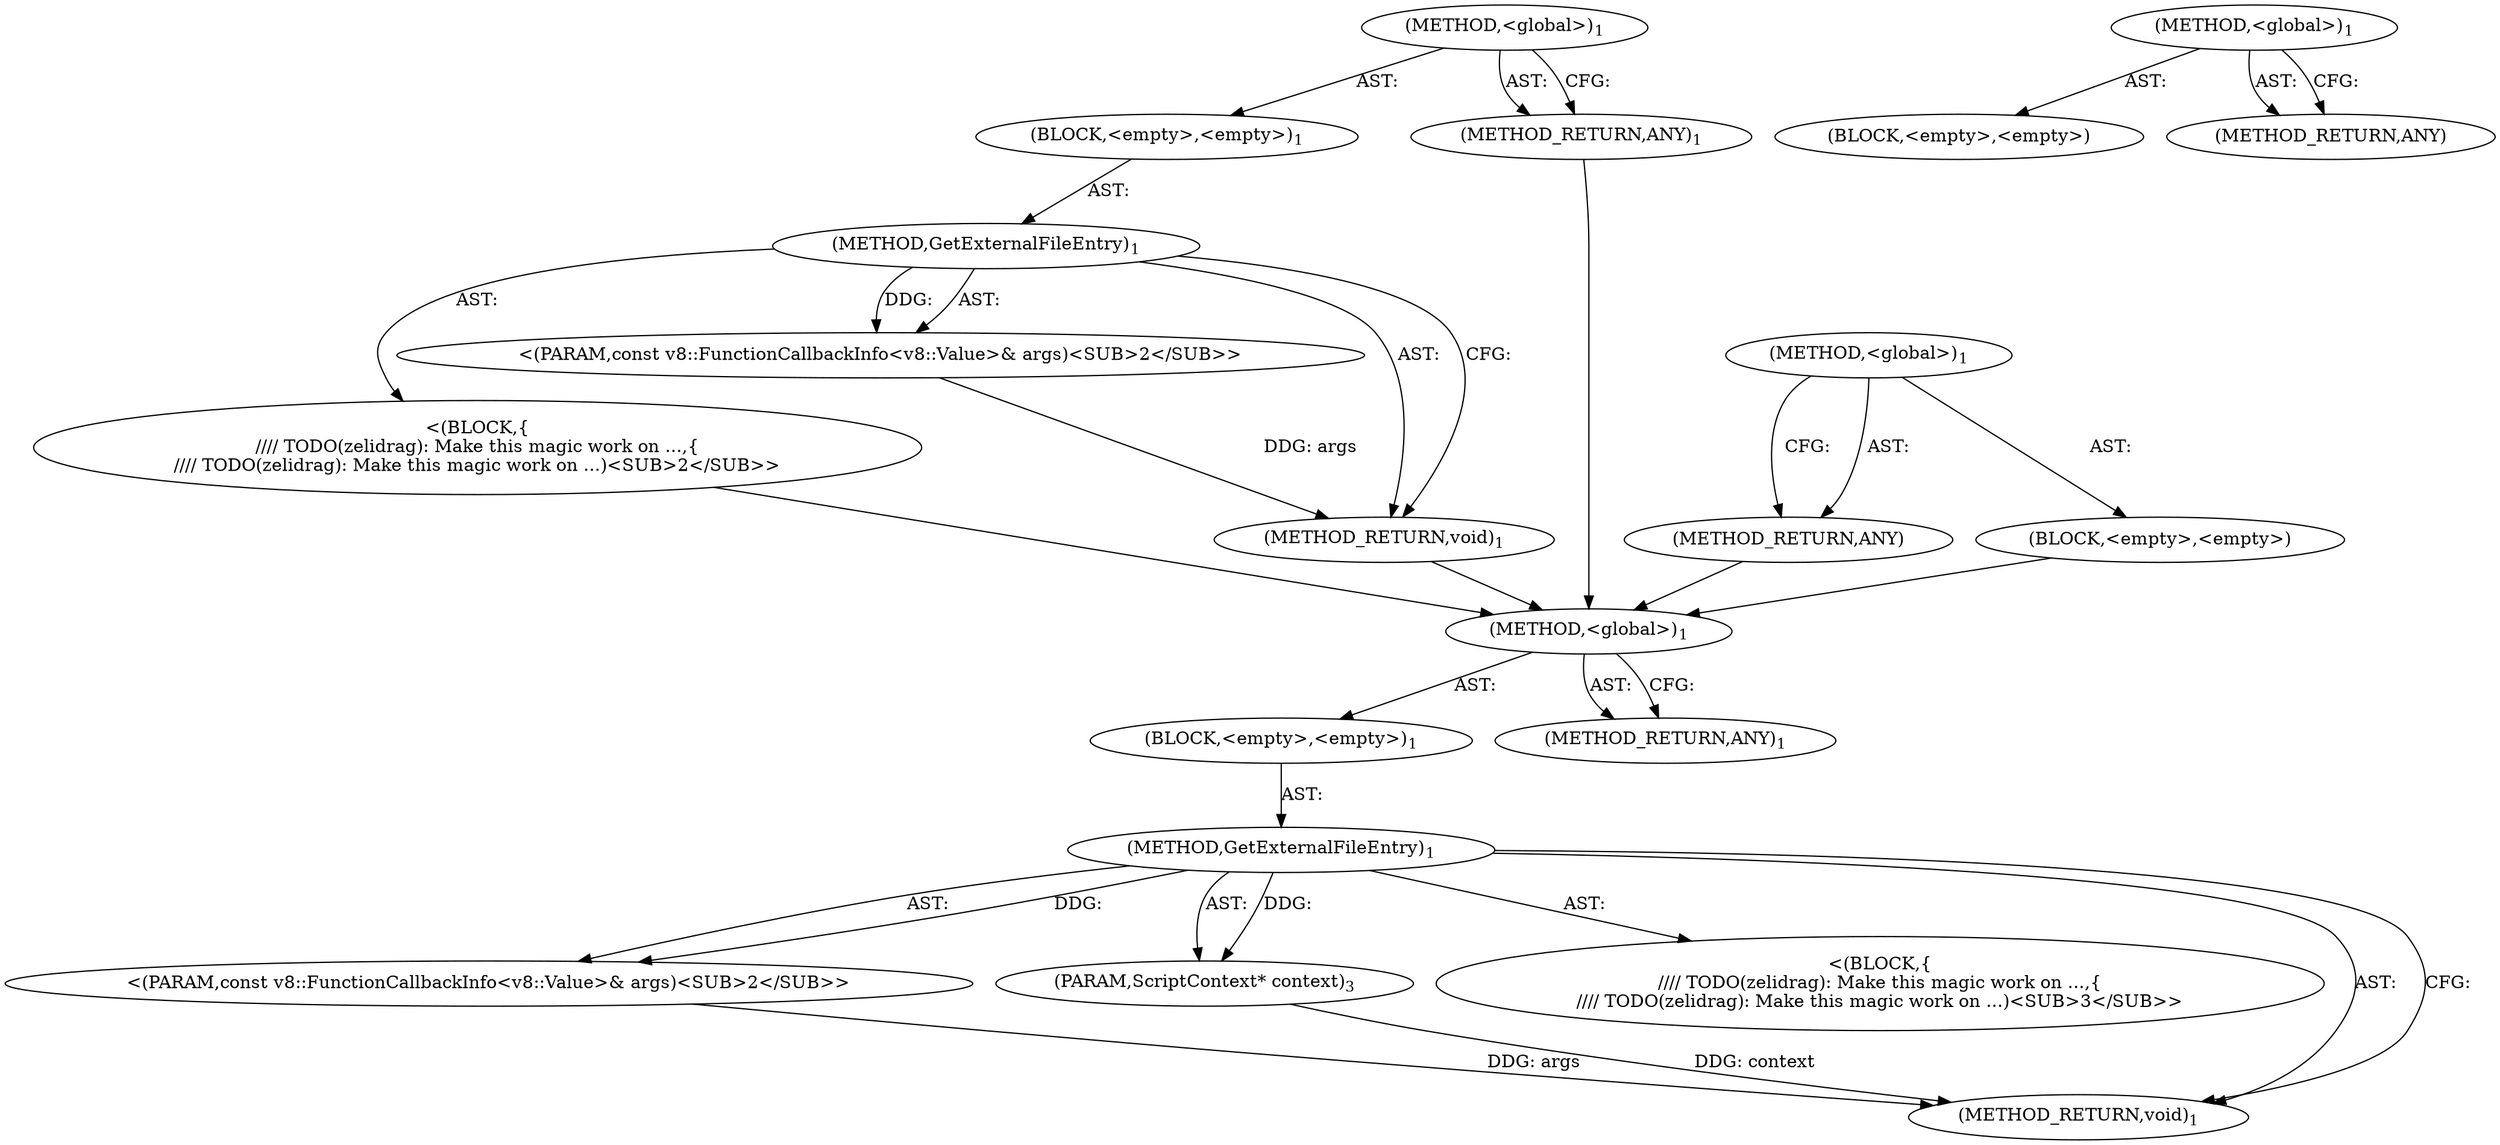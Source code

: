 digraph "&lt;global&gt;" {
vulnerable_6 [label=<(METHOD,&lt;global&gt;)<SUB>1</SUB>>];
vulnerable_7 [label=<(BLOCK,&lt;empty&gt;,&lt;empty&gt;)<SUB>1</SUB>>];
vulnerable_8 [label=<(METHOD,GetExternalFileEntry)<SUB>1</SUB>>];
vulnerable_9 [label="<(PARAM,const v8::FunctionCallbackInfo&lt;v8::Value&gt;&amp; args)<SUB>2</SUB>>"];
vulnerable_10 [label="<(BLOCK,{
//// TODO(zelidrag): Make this magic work on ...,{
//// TODO(zelidrag): Make this magic work on ...)<SUB>2</SUB>>"];
vulnerable_11 [label=<(METHOD_RETURN,void)<SUB>1</SUB>>];
vulnerable_13 [label=<(METHOD_RETURN,ANY)<SUB>1</SUB>>];
vulnerable_22 [label=<(METHOD,&lt;global&gt;)<SUB>1</SUB>>];
vulnerable_23 [label=<(BLOCK,&lt;empty&gt;,&lt;empty&gt;)>];
vulnerable_24 [label=<(METHOD_RETURN,ANY)>];
fixed_6 [label=<(METHOD,&lt;global&gt;)<SUB>1</SUB>>];
fixed_7 [label=<(BLOCK,&lt;empty&gt;,&lt;empty&gt;)<SUB>1</SUB>>];
fixed_8 [label=<(METHOD,GetExternalFileEntry)<SUB>1</SUB>>];
fixed_9 [label="<(PARAM,const v8::FunctionCallbackInfo&lt;v8::Value&gt;&amp; args)<SUB>2</SUB>>"];
fixed_10 [label=<(PARAM,ScriptContext* context)<SUB>3</SUB>>];
fixed_11 [label="<(BLOCK,{
//// TODO(zelidrag): Make this magic work on ...,{
//// TODO(zelidrag): Make this magic work on ...)<SUB>3</SUB>>"];
fixed_12 [label=<(METHOD_RETURN,void)<SUB>1</SUB>>];
fixed_14 [label=<(METHOD_RETURN,ANY)<SUB>1</SUB>>];
fixed_25 [label=<(METHOD,&lt;global&gt;)<SUB>1</SUB>>];
fixed_26 [label=<(BLOCK,&lt;empty&gt;,&lt;empty&gt;)>];
fixed_27 [label=<(METHOD_RETURN,ANY)>];
vulnerable_6 -> vulnerable_7  [key=0, label="AST: "];
vulnerable_6 -> vulnerable_13  [key=0, label="AST: "];
vulnerable_6 -> vulnerable_13  [key=1, label="CFG: "];
vulnerable_7 -> vulnerable_8  [key=0, label="AST: "];
vulnerable_8 -> vulnerable_9  [key=0, label="AST: "];
vulnerable_8 -> vulnerable_9  [key=1, label="DDG: "];
vulnerable_8 -> vulnerable_10  [key=0, label="AST: "];
vulnerable_8 -> vulnerable_11  [key=0, label="AST: "];
vulnerable_8 -> vulnerable_11  [key=1, label="CFG: "];
vulnerable_9 -> vulnerable_11  [key=0, label="DDG: args"];
vulnerable_10 -> fixed_6  [key=0];
vulnerable_11 -> fixed_6  [key=0];
vulnerable_13 -> fixed_6  [key=0];
vulnerable_22 -> vulnerable_23  [key=0, label="AST: "];
vulnerable_22 -> vulnerable_24  [key=0, label="AST: "];
vulnerable_22 -> vulnerable_24  [key=1, label="CFG: "];
vulnerable_23 -> fixed_6  [key=0];
vulnerable_24 -> fixed_6  [key=0];
fixed_6 -> fixed_7  [key=0, label="AST: "];
fixed_6 -> fixed_14  [key=0, label="AST: "];
fixed_6 -> fixed_14  [key=1, label="CFG: "];
fixed_7 -> fixed_8  [key=0, label="AST: "];
fixed_8 -> fixed_9  [key=0, label="AST: "];
fixed_8 -> fixed_9  [key=1, label="DDG: "];
fixed_8 -> fixed_10  [key=0, label="AST: "];
fixed_8 -> fixed_10  [key=1, label="DDG: "];
fixed_8 -> fixed_11  [key=0, label="AST: "];
fixed_8 -> fixed_12  [key=0, label="AST: "];
fixed_8 -> fixed_12  [key=1, label="CFG: "];
fixed_9 -> fixed_12  [key=0, label="DDG: args"];
fixed_10 -> fixed_12  [key=0, label="DDG: context"];
fixed_25 -> fixed_26  [key=0, label="AST: "];
fixed_25 -> fixed_27  [key=0, label="AST: "];
fixed_25 -> fixed_27  [key=1, label="CFG: "];
}
